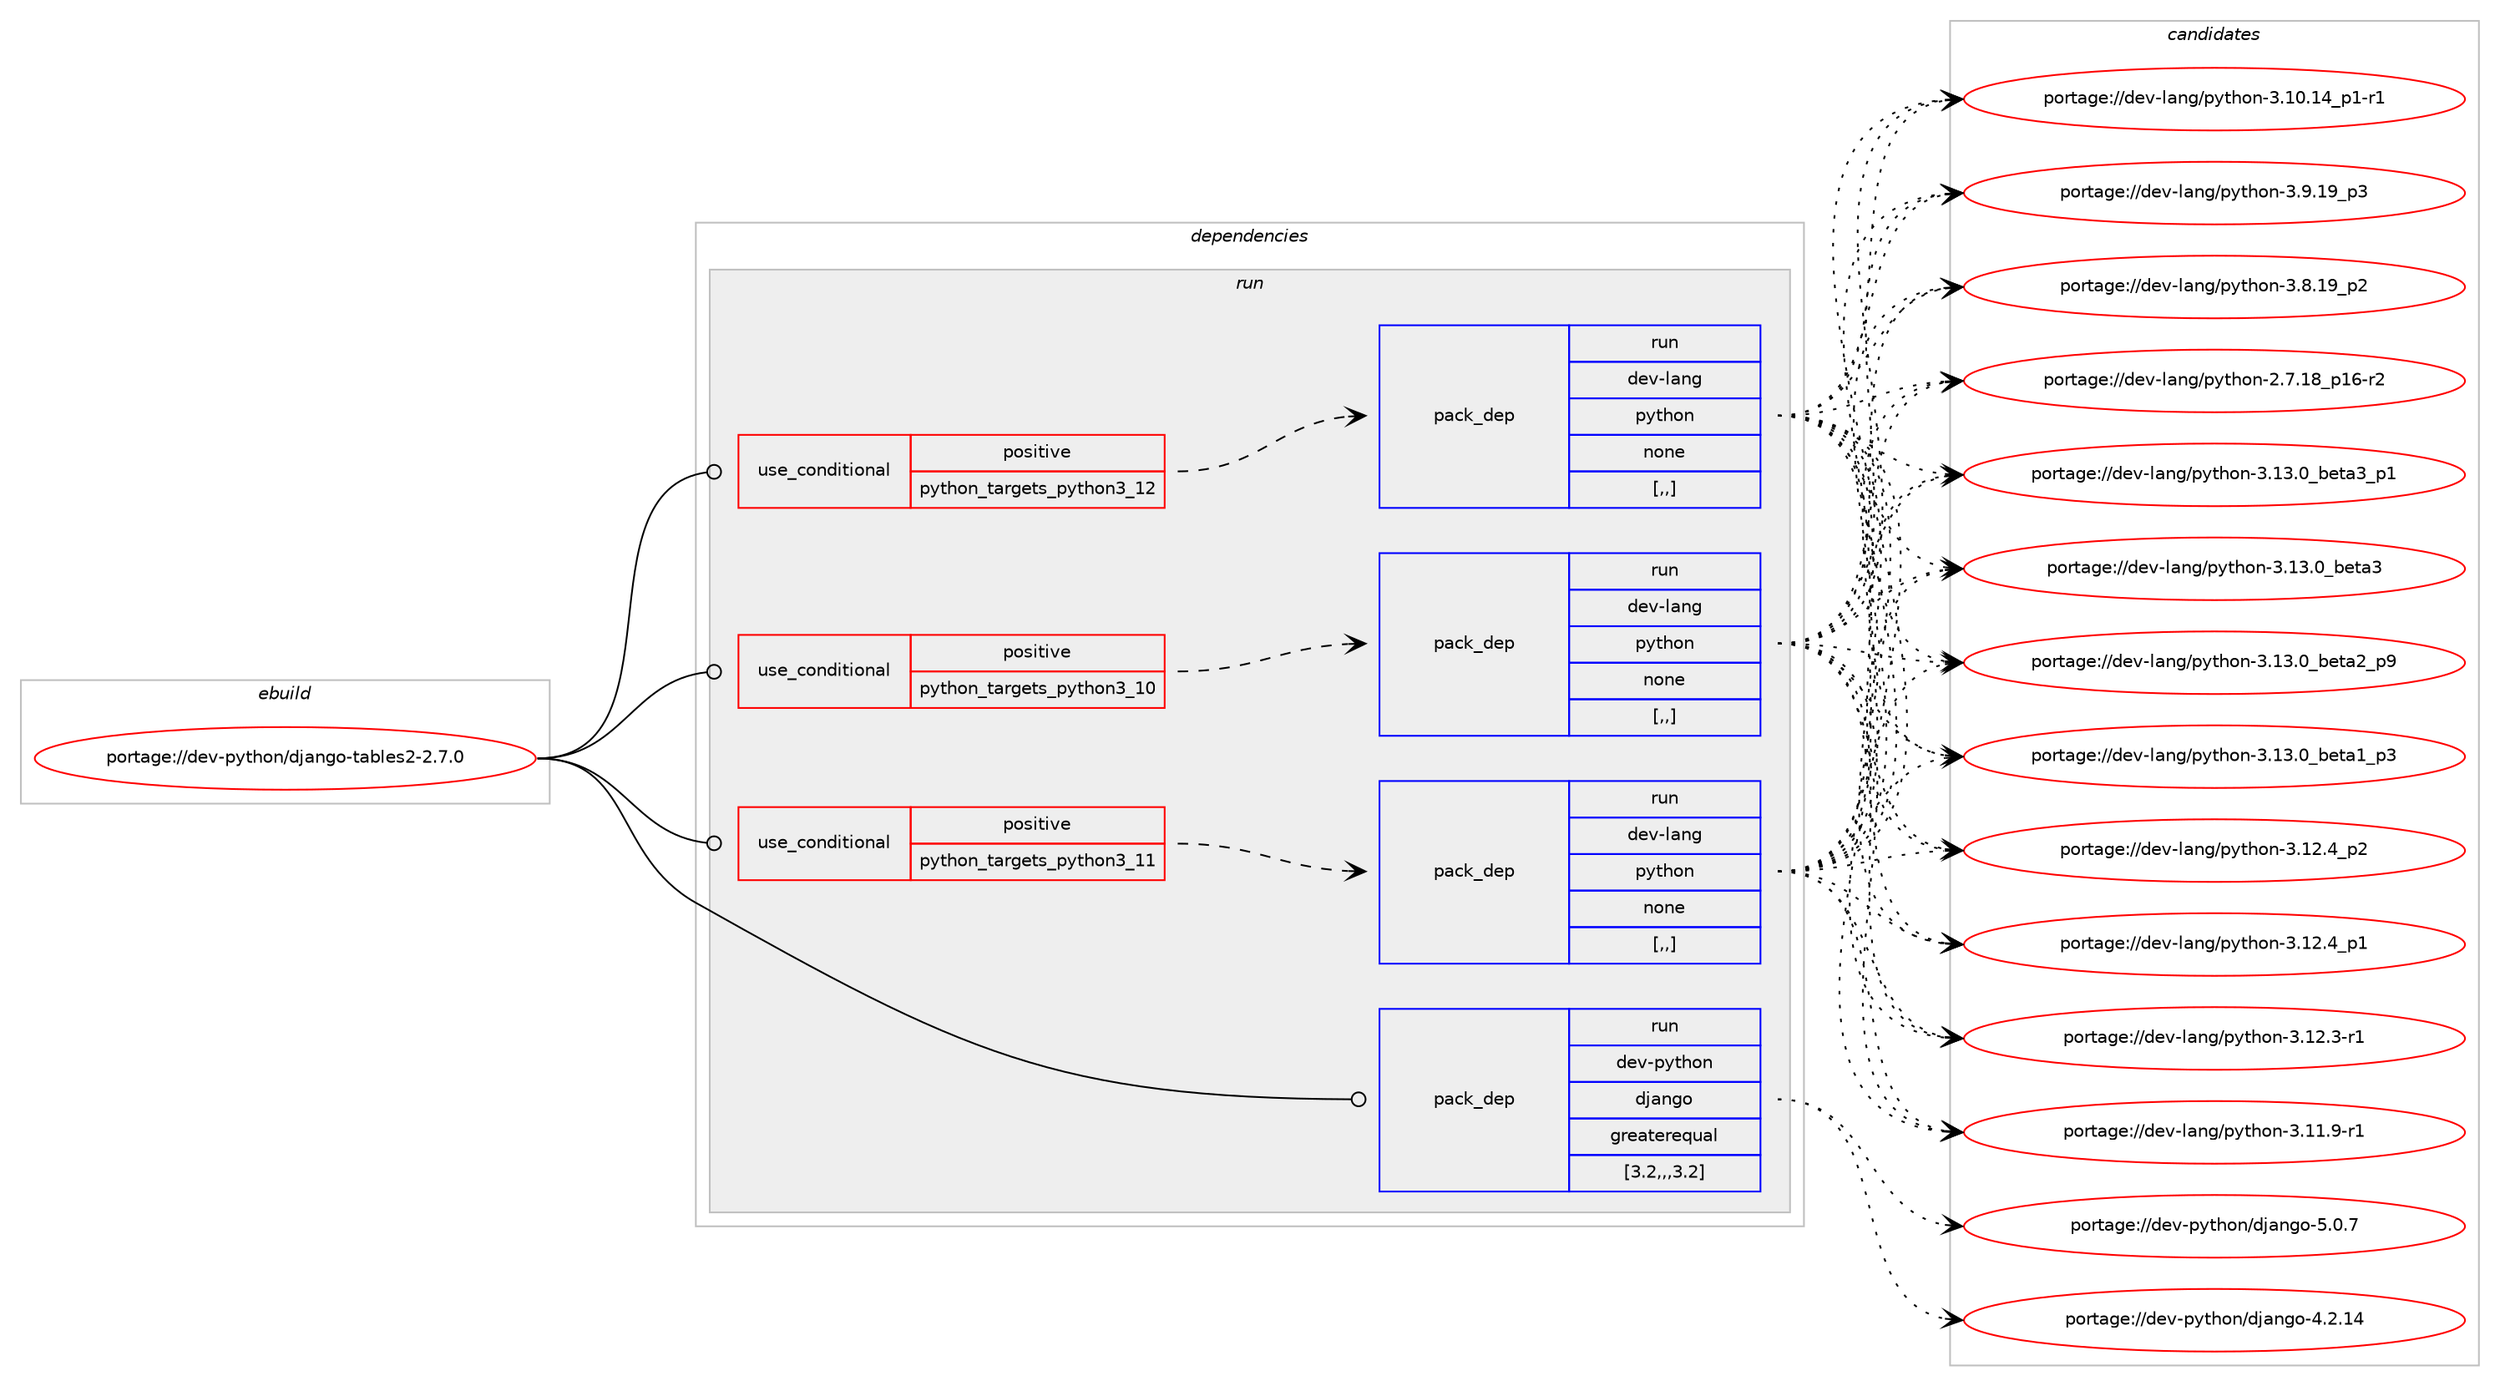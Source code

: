 digraph prolog {

# *************
# Graph options
# *************

newrank=true;
concentrate=true;
compound=true;
graph [rankdir=LR,fontname=Helvetica,fontsize=10,ranksep=1.5];#, ranksep=2.5, nodesep=0.2];
edge  [arrowhead=vee];
node  [fontname=Helvetica,fontsize=10];

# **********
# The ebuild
# **********

subgraph cluster_leftcol {
color=gray;
rank=same;
label=<<i>ebuild</i>>;
id [label="portage://dev-python/django-tables2-2.7.0", color=red, width=4, href="../dev-python/django-tables2-2.7.0.svg"];
}

# ****************
# The dependencies
# ****************

subgraph cluster_midcol {
color=gray;
label=<<i>dependencies</i>>;
subgraph cluster_compile {
fillcolor="#eeeeee";
style=filled;
label=<<i>compile</i>>;
}
subgraph cluster_compileandrun {
fillcolor="#eeeeee";
style=filled;
label=<<i>compile and run</i>>;
}
subgraph cluster_run {
fillcolor="#eeeeee";
style=filled;
label=<<i>run</i>>;
subgraph cond32022 {
dependency144218 [label=<<TABLE BORDER="0" CELLBORDER="1" CELLSPACING="0" CELLPADDING="4"><TR><TD ROWSPAN="3" CELLPADDING="10">use_conditional</TD></TR><TR><TD>positive</TD></TR><TR><TD>python_targets_python3_10</TD></TR></TABLE>>, shape=none, color=red];
subgraph pack110964 {
dependency144219 [label=<<TABLE BORDER="0" CELLBORDER="1" CELLSPACING="0" CELLPADDING="4" WIDTH="220"><TR><TD ROWSPAN="6" CELLPADDING="30">pack_dep</TD></TR><TR><TD WIDTH="110">run</TD></TR><TR><TD>dev-lang</TD></TR><TR><TD>python</TD></TR><TR><TD>none</TD></TR><TR><TD>[,,]</TD></TR></TABLE>>, shape=none, color=blue];
}
dependency144218:e -> dependency144219:w [weight=20,style="dashed",arrowhead="vee"];
}
id:e -> dependency144218:w [weight=20,style="solid",arrowhead="odot"];
subgraph cond32023 {
dependency144220 [label=<<TABLE BORDER="0" CELLBORDER="1" CELLSPACING="0" CELLPADDING="4"><TR><TD ROWSPAN="3" CELLPADDING="10">use_conditional</TD></TR><TR><TD>positive</TD></TR><TR><TD>python_targets_python3_11</TD></TR></TABLE>>, shape=none, color=red];
subgraph pack110965 {
dependency144221 [label=<<TABLE BORDER="0" CELLBORDER="1" CELLSPACING="0" CELLPADDING="4" WIDTH="220"><TR><TD ROWSPAN="6" CELLPADDING="30">pack_dep</TD></TR><TR><TD WIDTH="110">run</TD></TR><TR><TD>dev-lang</TD></TR><TR><TD>python</TD></TR><TR><TD>none</TD></TR><TR><TD>[,,]</TD></TR></TABLE>>, shape=none, color=blue];
}
dependency144220:e -> dependency144221:w [weight=20,style="dashed",arrowhead="vee"];
}
id:e -> dependency144220:w [weight=20,style="solid",arrowhead="odot"];
subgraph cond32024 {
dependency144222 [label=<<TABLE BORDER="0" CELLBORDER="1" CELLSPACING="0" CELLPADDING="4"><TR><TD ROWSPAN="3" CELLPADDING="10">use_conditional</TD></TR><TR><TD>positive</TD></TR><TR><TD>python_targets_python3_12</TD></TR></TABLE>>, shape=none, color=red];
subgraph pack110966 {
dependency144223 [label=<<TABLE BORDER="0" CELLBORDER="1" CELLSPACING="0" CELLPADDING="4" WIDTH="220"><TR><TD ROWSPAN="6" CELLPADDING="30">pack_dep</TD></TR><TR><TD WIDTH="110">run</TD></TR><TR><TD>dev-lang</TD></TR><TR><TD>python</TD></TR><TR><TD>none</TD></TR><TR><TD>[,,]</TD></TR></TABLE>>, shape=none, color=blue];
}
dependency144222:e -> dependency144223:w [weight=20,style="dashed",arrowhead="vee"];
}
id:e -> dependency144222:w [weight=20,style="solid",arrowhead="odot"];
subgraph pack110967 {
dependency144224 [label=<<TABLE BORDER="0" CELLBORDER="1" CELLSPACING="0" CELLPADDING="4" WIDTH="220"><TR><TD ROWSPAN="6" CELLPADDING="30">pack_dep</TD></TR><TR><TD WIDTH="110">run</TD></TR><TR><TD>dev-python</TD></TR><TR><TD>django</TD></TR><TR><TD>greaterequal</TD></TR><TR><TD>[3.2,,,3.2]</TD></TR></TABLE>>, shape=none, color=blue];
}
id:e -> dependency144224:w [weight=20,style="solid",arrowhead="odot"];
}
}

# **************
# The candidates
# **************

subgraph cluster_choices {
rank=same;
color=gray;
label=<<i>candidates</i>>;

subgraph choice110964 {
color=black;
nodesep=1;
choice10010111845108971101034711212111610411111045514649514648959810111697519511249 [label="portage://dev-lang/python-3.13.0_beta3_p1", color=red, width=4,href="../dev-lang/python-3.13.0_beta3_p1.svg"];
choice1001011184510897110103471121211161041111104551464951464895981011169751 [label="portage://dev-lang/python-3.13.0_beta3", color=red, width=4,href="../dev-lang/python-3.13.0_beta3.svg"];
choice10010111845108971101034711212111610411111045514649514648959810111697509511257 [label="portage://dev-lang/python-3.13.0_beta2_p9", color=red, width=4,href="../dev-lang/python-3.13.0_beta2_p9.svg"];
choice10010111845108971101034711212111610411111045514649514648959810111697499511251 [label="portage://dev-lang/python-3.13.0_beta1_p3", color=red, width=4,href="../dev-lang/python-3.13.0_beta1_p3.svg"];
choice100101118451089711010347112121116104111110455146495046529511250 [label="portage://dev-lang/python-3.12.4_p2", color=red, width=4,href="../dev-lang/python-3.12.4_p2.svg"];
choice100101118451089711010347112121116104111110455146495046529511249 [label="portage://dev-lang/python-3.12.4_p1", color=red, width=4,href="../dev-lang/python-3.12.4_p1.svg"];
choice100101118451089711010347112121116104111110455146495046514511449 [label="portage://dev-lang/python-3.12.3-r1", color=red, width=4,href="../dev-lang/python-3.12.3-r1.svg"];
choice100101118451089711010347112121116104111110455146494946574511449 [label="portage://dev-lang/python-3.11.9-r1", color=red, width=4,href="../dev-lang/python-3.11.9-r1.svg"];
choice100101118451089711010347112121116104111110455146494846495295112494511449 [label="portage://dev-lang/python-3.10.14_p1-r1", color=red, width=4,href="../dev-lang/python-3.10.14_p1-r1.svg"];
choice100101118451089711010347112121116104111110455146574649579511251 [label="portage://dev-lang/python-3.9.19_p3", color=red, width=4,href="../dev-lang/python-3.9.19_p3.svg"];
choice100101118451089711010347112121116104111110455146564649579511250 [label="portage://dev-lang/python-3.8.19_p2", color=red, width=4,href="../dev-lang/python-3.8.19_p2.svg"];
choice100101118451089711010347112121116104111110455046554649569511249544511450 [label="portage://dev-lang/python-2.7.18_p16-r2", color=red, width=4,href="../dev-lang/python-2.7.18_p16-r2.svg"];
dependency144219:e -> choice10010111845108971101034711212111610411111045514649514648959810111697519511249:w [style=dotted,weight="100"];
dependency144219:e -> choice1001011184510897110103471121211161041111104551464951464895981011169751:w [style=dotted,weight="100"];
dependency144219:e -> choice10010111845108971101034711212111610411111045514649514648959810111697509511257:w [style=dotted,weight="100"];
dependency144219:e -> choice10010111845108971101034711212111610411111045514649514648959810111697499511251:w [style=dotted,weight="100"];
dependency144219:e -> choice100101118451089711010347112121116104111110455146495046529511250:w [style=dotted,weight="100"];
dependency144219:e -> choice100101118451089711010347112121116104111110455146495046529511249:w [style=dotted,weight="100"];
dependency144219:e -> choice100101118451089711010347112121116104111110455146495046514511449:w [style=dotted,weight="100"];
dependency144219:e -> choice100101118451089711010347112121116104111110455146494946574511449:w [style=dotted,weight="100"];
dependency144219:e -> choice100101118451089711010347112121116104111110455146494846495295112494511449:w [style=dotted,weight="100"];
dependency144219:e -> choice100101118451089711010347112121116104111110455146574649579511251:w [style=dotted,weight="100"];
dependency144219:e -> choice100101118451089711010347112121116104111110455146564649579511250:w [style=dotted,weight="100"];
dependency144219:e -> choice100101118451089711010347112121116104111110455046554649569511249544511450:w [style=dotted,weight="100"];
}
subgraph choice110965 {
color=black;
nodesep=1;
choice10010111845108971101034711212111610411111045514649514648959810111697519511249 [label="portage://dev-lang/python-3.13.0_beta3_p1", color=red, width=4,href="../dev-lang/python-3.13.0_beta3_p1.svg"];
choice1001011184510897110103471121211161041111104551464951464895981011169751 [label="portage://dev-lang/python-3.13.0_beta3", color=red, width=4,href="../dev-lang/python-3.13.0_beta3.svg"];
choice10010111845108971101034711212111610411111045514649514648959810111697509511257 [label="portage://dev-lang/python-3.13.0_beta2_p9", color=red, width=4,href="../dev-lang/python-3.13.0_beta2_p9.svg"];
choice10010111845108971101034711212111610411111045514649514648959810111697499511251 [label="portage://dev-lang/python-3.13.0_beta1_p3", color=red, width=4,href="../dev-lang/python-3.13.0_beta1_p3.svg"];
choice100101118451089711010347112121116104111110455146495046529511250 [label="portage://dev-lang/python-3.12.4_p2", color=red, width=4,href="../dev-lang/python-3.12.4_p2.svg"];
choice100101118451089711010347112121116104111110455146495046529511249 [label="portage://dev-lang/python-3.12.4_p1", color=red, width=4,href="../dev-lang/python-3.12.4_p1.svg"];
choice100101118451089711010347112121116104111110455146495046514511449 [label="portage://dev-lang/python-3.12.3-r1", color=red, width=4,href="../dev-lang/python-3.12.3-r1.svg"];
choice100101118451089711010347112121116104111110455146494946574511449 [label="portage://dev-lang/python-3.11.9-r1", color=red, width=4,href="../dev-lang/python-3.11.9-r1.svg"];
choice100101118451089711010347112121116104111110455146494846495295112494511449 [label="portage://dev-lang/python-3.10.14_p1-r1", color=red, width=4,href="../dev-lang/python-3.10.14_p1-r1.svg"];
choice100101118451089711010347112121116104111110455146574649579511251 [label="portage://dev-lang/python-3.9.19_p3", color=red, width=4,href="../dev-lang/python-3.9.19_p3.svg"];
choice100101118451089711010347112121116104111110455146564649579511250 [label="portage://dev-lang/python-3.8.19_p2", color=red, width=4,href="../dev-lang/python-3.8.19_p2.svg"];
choice100101118451089711010347112121116104111110455046554649569511249544511450 [label="portage://dev-lang/python-2.7.18_p16-r2", color=red, width=4,href="../dev-lang/python-2.7.18_p16-r2.svg"];
dependency144221:e -> choice10010111845108971101034711212111610411111045514649514648959810111697519511249:w [style=dotted,weight="100"];
dependency144221:e -> choice1001011184510897110103471121211161041111104551464951464895981011169751:w [style=dotted,weight="100"];
dependency144221:e -> choice10010111845108971101034711212111610411111045514649514648959810111697509511257:w [style=dotted,weight="100"];
dependency144221:e -> choice10010111845108971101034711212111610411111045514649514648959810111697499511251:w [style=dotted,weight="100"];
dependency144221:e -> choice100101118451089711010347112121116104111110455146495046529511250:w [style=dotted,weight="100"];
dependency144221:e -> choice100101118451089711010347112121116104111110455146495046529511249:w [style=dotted,weight="100"];
dependency144221:e -> choice100101118451089711010347112121116104111110455146495046514511449:w [style=dotted,weight="100"];
dependency144221:e -> choice100101118451089711010347112121116104111110455146494946574511449:w [style=dotted,weight="100"];
dependency144221:e -> choice100101118451089711010347112121116104111110455146494846495295112494511449:w [style=dotted,weight="100"];
dependency144221:e -> choice100101118451089711010347112121116104111110455146574649579511251:w [style=dotted,weight="100"];
dependency144221:e -> choice100101118451089711010347112121116104111110455146564649579511250:w [style=dotted,weight="100"];
dependency144221:e -> choice100101118451089711010347112121116104111110455046554649569511249544511450:w [style=dotted,weight="100"];
}
subgraph choice110966 {
color=black;
nodesep=1;
choice10010111845108971101034711212111610411111045514649514648959810111697519511249 [label="portage://dev-lang/python-3.13.0_beta3_p1", color=red, width=4,href="../dev-lang/python-3.13.0_beta3_p1.svg"];
choice1001011184510897110103471121211161041111104551464951464895981011169751 [label="portage://dev-lang/python-3.13.0_beta3", color=red, width=4,href="../dev-lang/python-3.13.0_beta3.svg"];
choice10010111845108971101034711212111610411111045514649514648959810111697509511257 [label="portage://dev-lang/python-3.13.0_beta2_p9", color=red, width=4,href="../dev-lang/python-3.13.0_beta2_p9.svg"];
choice10010111845108971101034711212111610411111045514649514648959810111697499511251 [label="portage://dev-lang/python-3.13.0_beta1_p3", color=red, width=4,href="../dev-lang/python-3.13.0_beta1_p3.svg"];
choice100101118451089711010347112121116104111110455146495046529511250 [label="portage://dev-lang/python-3.12.4_p2", color=red, width=4,href="../dev-lang/python-3.12.4_p2.svg"];
choice100101118451089711010347112121116104111110455146495046529511249 [label="portage://dev-lang/python-3.12.4_p1", color=red, width=4,href="../dev-lang/python-3.12.4_p1.svg"];
choice100101118451089711010347112121116104111110455146495046514511449 [label="portage://dev-lang/python-3.12.3-r1", color=red, width=4,href="../dev-lang/python-3.12.3-r1.svg"];
choice100101118451089711010347112121116104111110455146494946574511449 [label="portage://dev-lang/python-3.11.9-r1", color=red, width=4,href="../dev-lang/python-3.11.9-r1.svg"];
choice100101118451089711010347112121116104111110455146494846495295112494511449 [label="portage://dev-lang/python-3.10.14_p1-r1", color=red, width=4,href="../dev-lang/python-3.10.14_p1-r1.svg"];
choice100101118451089711010347112121116104111110455146574649579511251 [label="portage://dev-lang/python-3.9.19_p3", color=red, width=4,href="../dev-lang/python-3.9.19_p3.svg"];
choice100101118451089711010347112121116104111110455146564649579511250 [label="portage://dev-lang/python-3.8.19_p2", color=red, width=4,href="../dev-lang/python-3.8.19_p2.svg"];
choice100101118451089711010347112121116104111110455046554649569511249544511450 [label="portage://dev-lang/python-2.7.18_p16-r2", color=red, width=4,href="../dev-lang/python-2.7.18_p16-r2.svg"];
dependency144223:e -> choice10010111845108971101034711212111610411111045514649514648959810111697519511249:w [style=dotted,weight="100"];
dependency144223:e -> choice1001011184510897110103471121211161041111104551464951464895981011169751:w [style=dotted,weight="100"];
dependency144223:e -> choice10010111845108971101034711212111610411111045514649514648959810111697509511257:w [style=dotted,weight="100"];
dependency144223:e -> choice10010111845108971101034711212111610411111045514649514648959810111697499511251:w [style=dotted,weight="100"];
dependency144223:e -> choice100101118451089711010347112121116104111110455146495046529511250:w [style=dotted,weight="100"];
dependency144223:e -> choice100101118451089711010347112121116104111110455146495046529511249:w [style=dotted,weight="100"];
dependency144223:e -> choice100101118451089711010347112121116104111110455146495046514511449:w [style=dotted,weight="100"];
dependency144223:e -> choice100101118451089711010347112121116104111110455146494946574511449:w [style=dotted,weight="100"];
dependency144223:e -> choice100101118451089711010347112121116104111110455146494846495295112494511449:w [style=dotted,weight="100"];
dependency144223:e -> choice100101118451089711010347112121116104111110455146574649579511251:w [style=dotted,weight="100"];
dependency144223:e -> choice100101118451089711010347112121116104111110455146564649579511250:w [style=dotted,weight="100"];
dependency144223:e -> choice100101118451089711010347112121116104111110455046554649569511249544511450:w [style=dotted,weight="100"];
}
subgraph choice110967 {
color=black;
nodesep=1;
choice100101118451121211161041111104710010697110103111455346484655 [label="portage://dev-python/django-5.0.7", color=red, width=4,href="../dev-python/django-5.0.7.svg"];
choice10010111845112121116104111110471001069711010311145524650464952 [label="portage://dev-python/django-4.2.14", color=red, width=4,href="../dev-python/django-4.2.14.svg"];
dependency144224:e -> choice100101118451121211161041111104710010697110103111455346484655:w [style=dotted,weight="100"];
dependency144224:e -> choice10010111845112121116104111110471001069711010311145524650464952:w [style=dotted,weight="100"];
}
}

}
